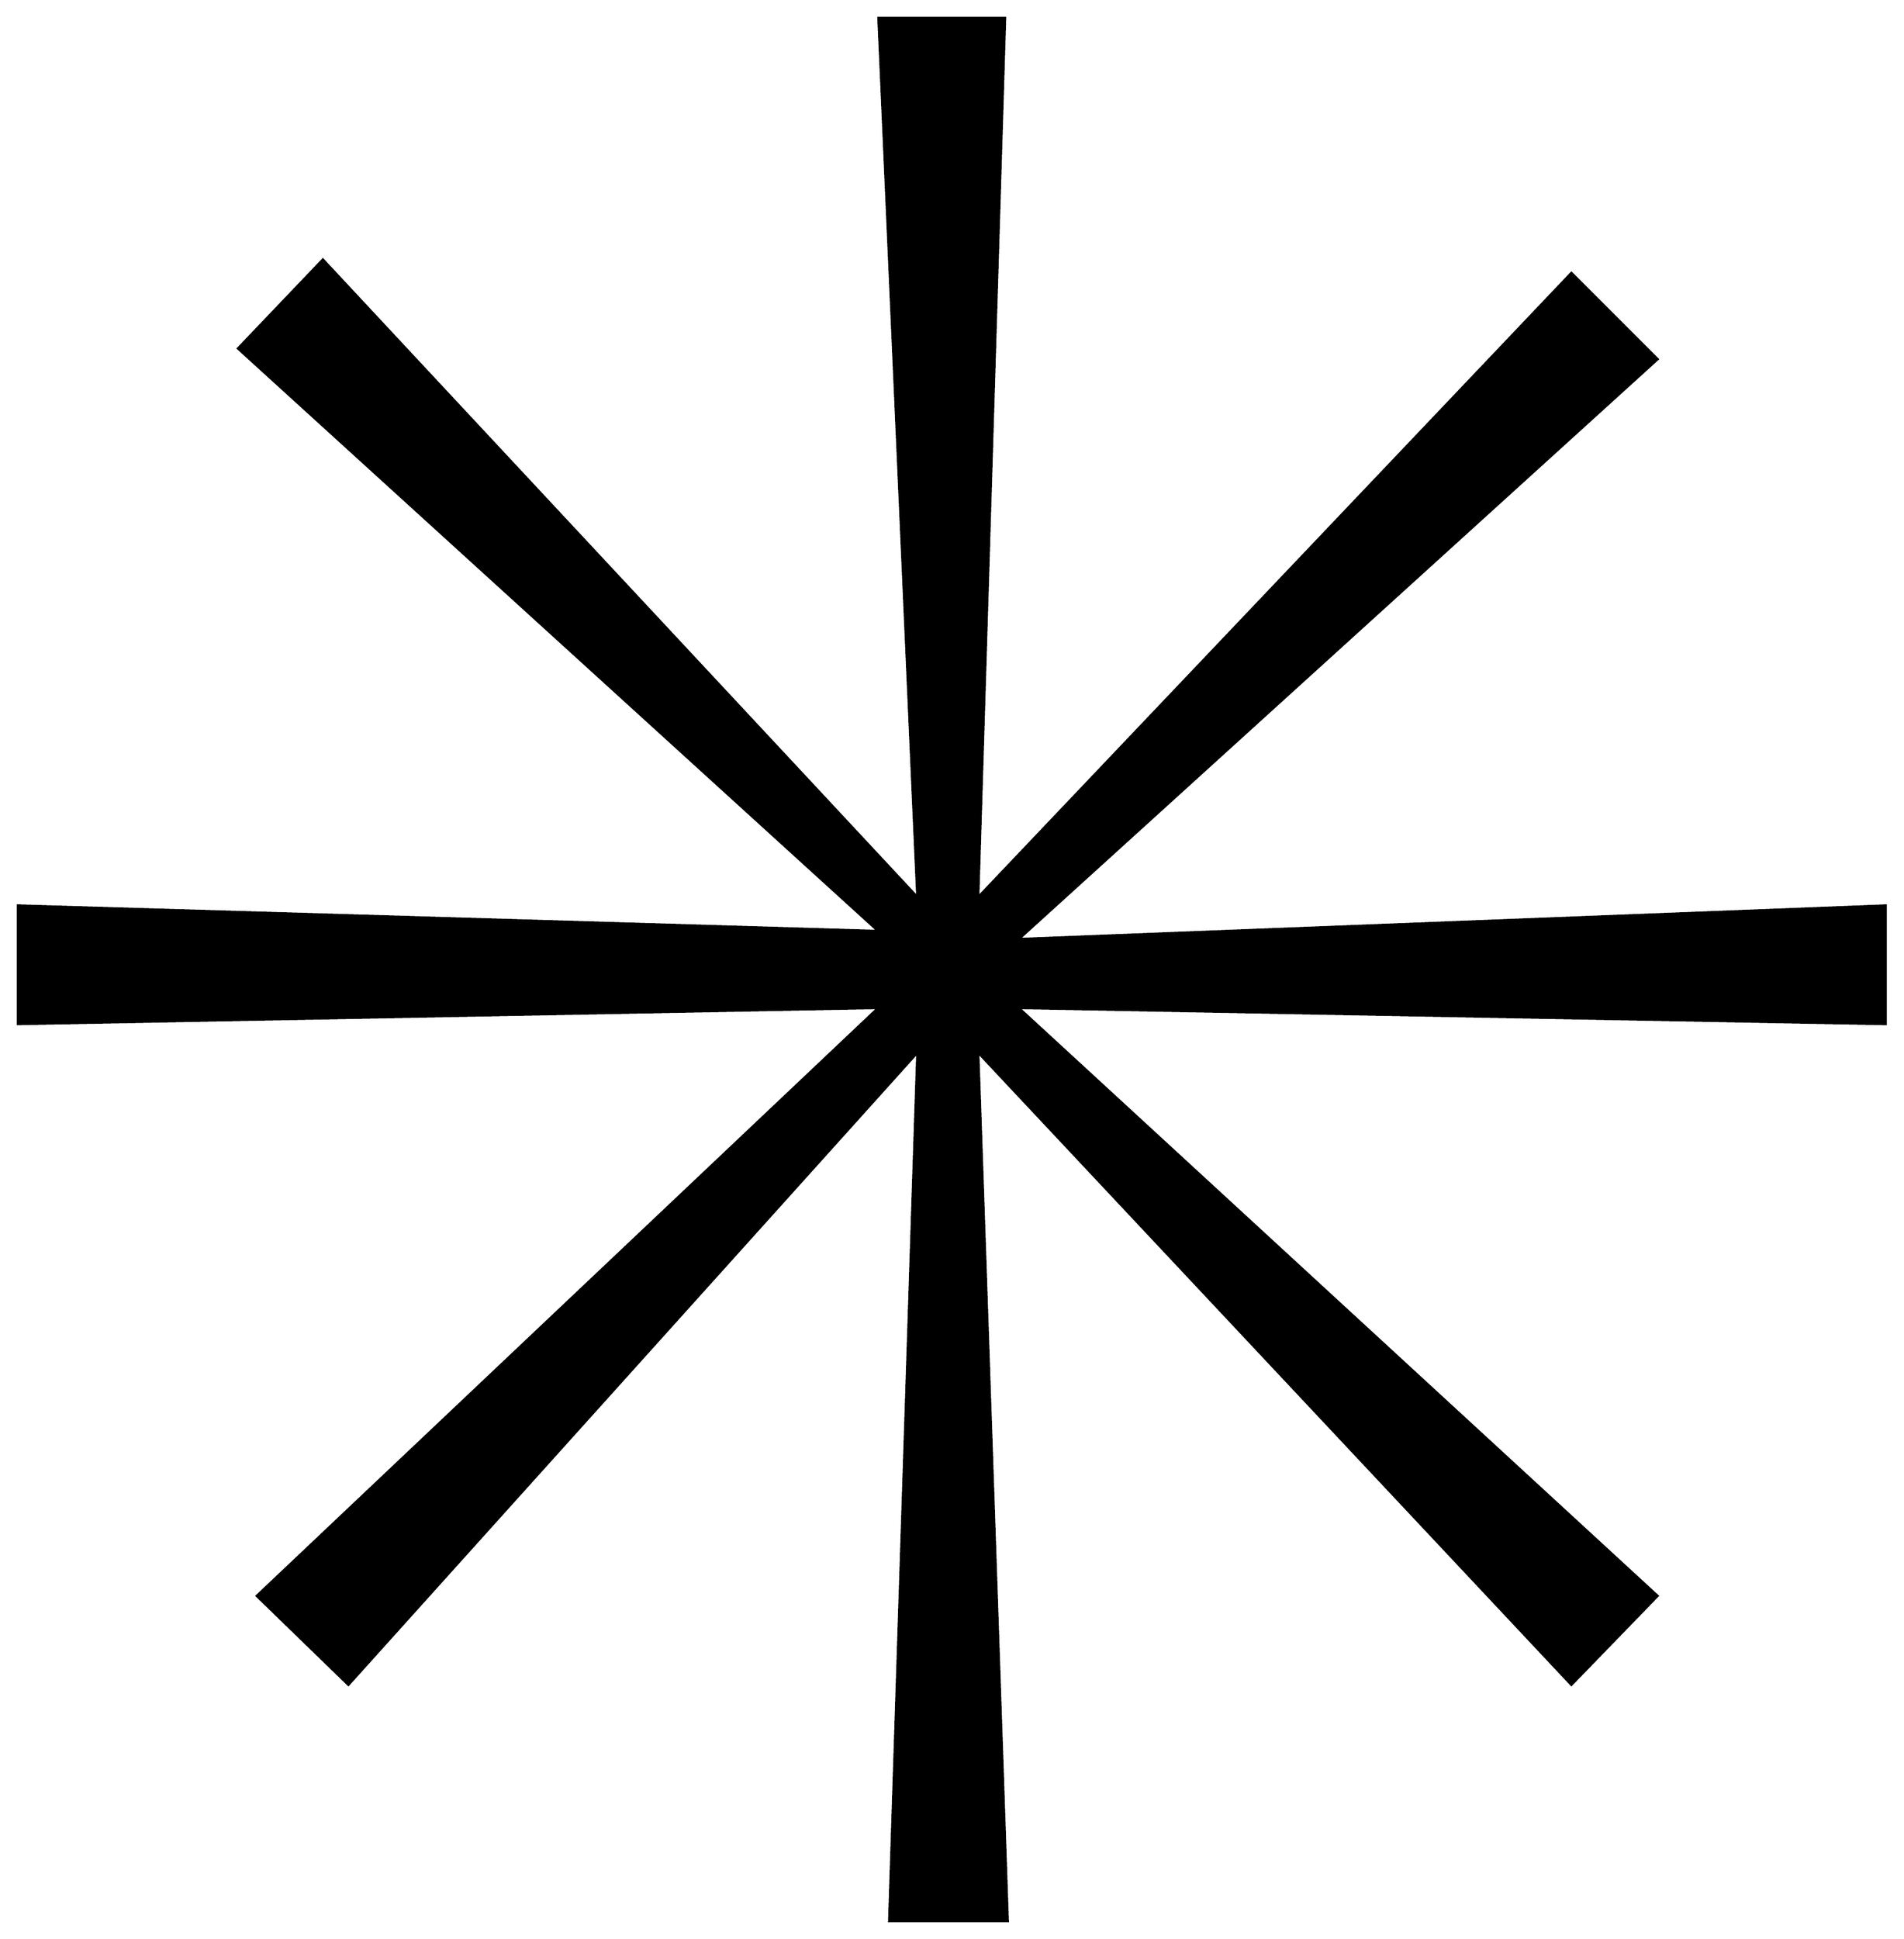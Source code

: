 


\begin{tikzpicture}[y=0.80pt, x=0.80pt, yscale=-1.0, xscale=1.0, inner sep=0pt, outer sep=0pt]
\begin{scope}[shift={(100.0,1832.0)},nonzero rule]
  \path[draw=.,fill=.,line width=1.600pt] (1491.0,-668.0) --
    (845.0,-680.0) -- (1321.0,-242.0) -- (1257.0,-176.0) --
    (815.0,-647.0) -- (837.0,0.0) -- (749.0,0.0) --
    (770.0,-647.0) -- (346.0,-176.0) -- (278.0,-242.0) --
    (741.0,-680.0) -- (100.0,-668.0) -- (100.0,-756.0) --
    (741.0,-737.0) -- (264.0,-1171.0) -- (327.0,-1237.0) --
    (770.0,-762.0) -- (741.0,-1417.0) -- (835.0,-1417.0) --
    (815.0,-762.0) -- (1257.0,-1227.0) -- (1321.0,-1163.0) --
    (845.0,-731.0) -- (1491.0,-756.0) -- (1491.0,-668.0) --
    cycle;
\end{scope}

\end{tikzpicture}


